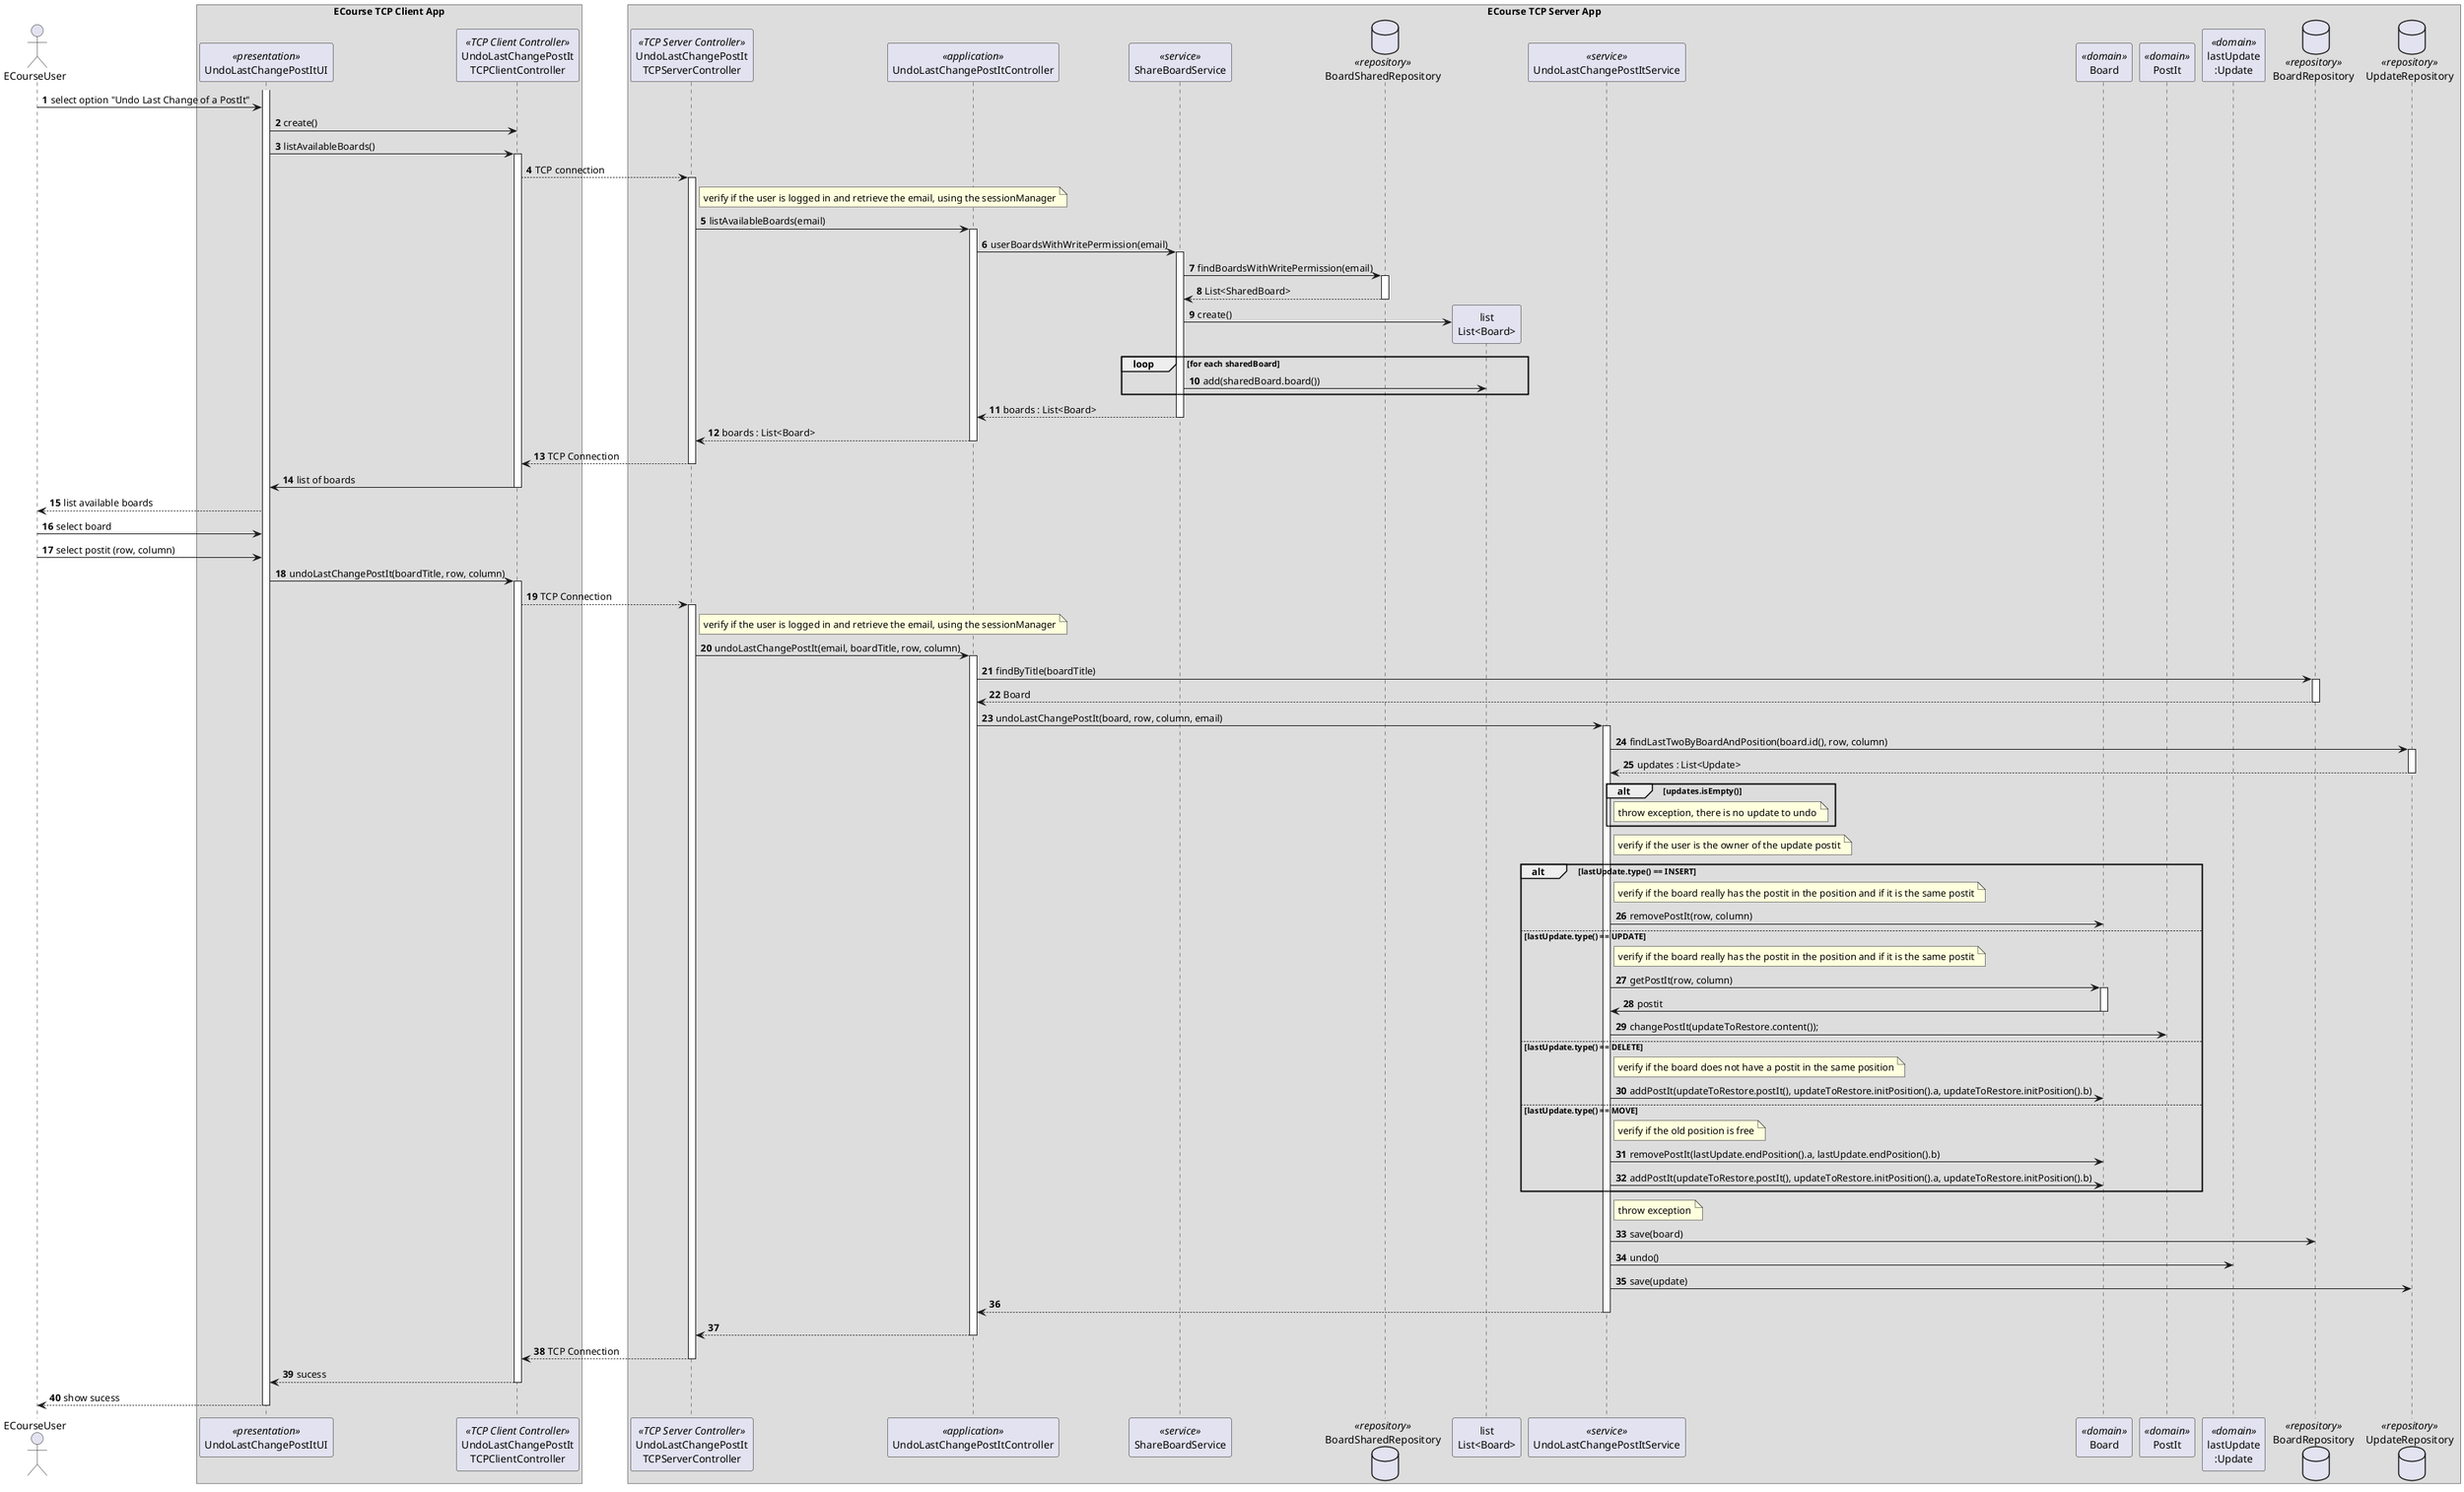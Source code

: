 @startuml
'https://plantuml.com/sequence-diagram
skinparam BoxPadding 30
autonumber

actor "ECourseUser" as User
box ECourse TCP Client App
participant UndoLastChangePostItUI as UI <<presentation>>
participant "UndoLastChangePostIt\nTCPClientController" as ClientController <<TCP Client Controller>>
end box
box ECourse TCP Server App
participant "UndoLastChangePostIt\nTCPServerController" as ServerController <<TCP Server Controller>>
participant UndoLastChangePostItController as DomainCTRL <<application>>
participant ShareBoardService <<service>>
database BoardSharedRepository as SharedRepo <<repository>>
participant "list\nList<Board>" as BoardList
participant "UndoLastChangePostItService" as Service <<service>>
participant "Board" as Board <<domain>>
participant "PostIt" as PostIt <<domain>>
participant "lastUpdate\n:Update" as Update <<domain>>
database BoardRepository as BoardRepo <<repository>>
database UpdateRepository as UpdateRepo <<repository>>
end box

activate UI
User -> UI: select option "Undo Last Change of a PostIt"

UI -> ClientController: create()
UI -> ClientController: listAvailableBoards()

activate ClientController

ClientController --> ServerController: TCP connection

activate ServerController

note right of ServerController
    verify if the user is logged in and retrieve the email, using the sessionManager
end note

ServerController -> DomainCTRL: listAvailableBoards(email)

activate DomainCTRL

DomainCTRL -> ShareBoardService : userBoardsWithWritePermission(email)
activate ShareBoardService

ShareBoardService -> SharedRepo : findBoardsWithWritePermission(email)
activate SharedRepo
SharedRepo --> ShareBoardService : List<SharedBoard>
deactivate SharedRepo
ShareBoardService -> BoardList **: create()
loop for each sharedBoard
ShareBoardService -> BoardList : add(sharedBoard.board())
end loop

ShareBoardService --> DomainCTRL : boards : List<Board>
deactivate ShareBoardService

DomainCTRL --> ServerController : boards : List<Board>
deactivate DomainCTRL
ServerController --> ClientController : TCP Connection
deactivate ServerController

ClientController -> UI: list of boards
deactivate ClientController

UI --> User: list available boards

User -> UI: select board

User -> UI: select postit (row, column)

UI -> ClientController: undoLastChangePostIt(boardTitle, row, column)
activate ClientController
ClientController --> ServerController : TCP Connection

activate ServerController

note right of ServerController
    verify if the user is logged in and retrieve the email, using the sessionManager
end note

ServerController -> DomainCTRL: undoLastChangePostIt(email, boardTitle, row, column)
activate DomainCTRL

DomainCTRL -> BoardRepo : findByTitle(boardTitle)
activate BoardRepo
BoardRepo --> DomainCTRL: Board
deactivate BoardRepo

DomainCTRL -> Service : undoLastChangePostIt(board, row, column, email)
activate Service

Service -> UpdateRepo : findLastTwoByBoardAndPosition(board.id(), row, column)
activate UpdateRepo

UpdateRepo --> Service : updates : List<Update>
deactivate UpdateRepo

alt updates.isEmpty()

note right of Service
    throw exception, there is no update to undo
end note

end alt

note right of Service
    verify if the user is the owner of the update postit
end note

alt lastUpdate.type() == INSERT
    note right of Service
        verify if the board really has the postit in the position and if it is the same postit
    end note
    Service -> Board : removePostIt(row, column)
else  lastUpdate.type() == UPDATE
    note right of Service
        verify if the board really has the postit in the position and if it is the same postit
    end note
    Service -> Board : getPostIt(row, column)
    activate Board
    Board -> Service : postit
    deactivate Board
    Service -> PostIt : changePostIt(updateToRestore.content());
else lastUpdate.type() == DELETE
    note right of Service
        verify if the board does not have a postit in the same position
    end note
    Service -> Board : addPostIt(updateToRestore.postIt(), updateToRestore.initPosition().a, updateToRestore.initPosition().b)
else lastUpdate.type() == MOVE
    note right of Service
        verify if the old position is free
    end note
    Service -> Board : removePostIt(lastUpdate.endPosition().a, lastUpdate.endPosition().b)
    Service -> Board : addPostIt(updateToRestore.postIt(), updateToRestore.initPosition().a, updateToRestore.initPosition().b)
end alt

note right of Service
    throw exception
end note

Service -> BoardRepo : save(board)

Service -> Update : undo()

Service -> UpdateRepo : save(update)

Service --> DomainCTRL :
deactivate Service

DomainCTRL --> ServerController :
deactivate DomainCTRL

ServerController --> ClientController : TCP Connection
deactivate ServerController

ClientController --> UI: sucess
deactivate ClientController

UI --> User: show sucess
deactivate UI

@enduml